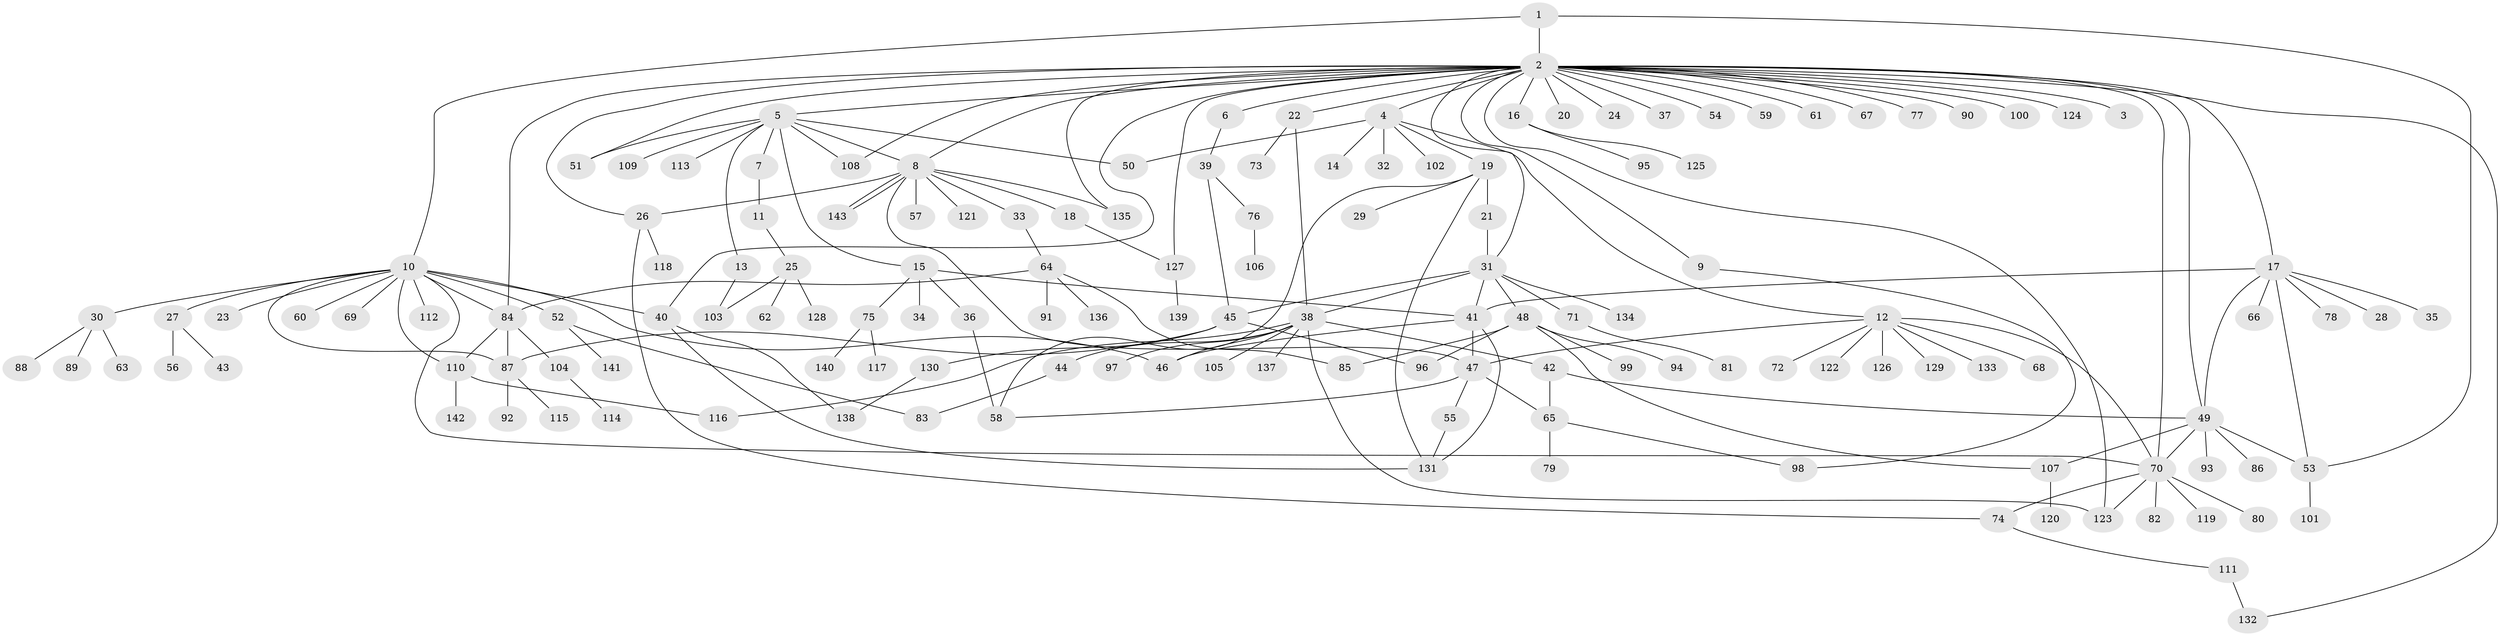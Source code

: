 // Generated by graph-tools (version 1.1) at 2025/11/02/27/25 16:11:15]
// undirected, 143 vertices, 190 edges
graph export_dot {
graph [start="1"]
  node [color=gray90,style=filled];
  1;
  2;
  3;
  4;
  5;
  6;
  7;
  8;
  9;
  10;
  11;
  12;
  13;
  14;
  15;
  16;
  17;
  18;
  19;
  20;
  21;
  22;
  23;
  24;
  25;
  26;
  27;
  28;
  29;
  30;
  31;
  32;
  33;
  34;
  35;
  36;
  37;
  38;
  39;
  40;
  41;
  42;
  43;
  44;
  45;
  46;
  47;
  48;
  49;
  50;
  51;
  52;
  53;
  54;
  55;
  56;
  57;
  58;
  59;
  60;
  61;
  62;
  63;
  64;
  65;
  66;
  67;
  68;
  69;
  70;
  71;
  72;
  73;
  74;
  75;
  76;
  77;
  78;
  79;
  80;
  81;
  82;
  83;
  84;
  85;
  86;
  87;
  88;
  89;
  90;
  91;
  92;
  93;
  94;
  95;
  96;
  97;
  98;
  99;
  100;
  101;
  102;
  103;
  104;
  105;
  106;
  107;
  108;
  109;
  110;
  111;
  112;
  113;
  114;
  115;
  116;
  117;
  118;
  119;
  120;
  121;
  122;
  123;
  124;
  125;
  126;
  127;
  128;
  129;
  130;
  131;
  132;
  133;
  134;
  135;
  136;
  137;
  138;
  139;
  140;
  141;
  142;
  143;
  1 -- 2;
  1 -- 10;
  1 -- 53;
  2 -- 3;
  2 -- 4;
  2 -- 5;
  2 -- 6;
  2 -- 8;
  2 -- 9;
  2 -- 16;
  2 -- 17;
  2 -- 20;
  2 -- 22;
  2 -- 24;
  2 -- 26;
  2 -- 31;
  2 -- 37;
  2 -- 40;
  2 -- 49;
  2 -- 51;
  2 -- 54;
  2 -- 59;
  2 -- 61;
  2 -- 67;
  2 -- 70;
  2 -- 77;
  2 -- 84;
  2 -- 90;
  2 -- 100;
  2 -- 108;
  2 -- 123;
  2 -- 124;
  2 -- 127;
  2 -- 132;
  2 -- 135;
  4 -- 12;
  4 -- 14;
  4 -- 19;
  4 -- 32;
  4 -- 50;
  4 -- 102;
  5 -- 7;
  5 -- 8;
  5 -- 13;
  5 -- 15;
  5 -- 50;
  5 -- 51;
  5 -- 108;
  5 -- 109;
  5 -- 113;
  6 -- 39;
  7 -- 11;
  8 -- 18;
  8 -- 26;
  8 -- 33;
  8 -- 47;
  8 -- 57;
  8 -- 121;
  8 -- 135;
  8 -- 143;
  8 -- 143;
  9 -- 98;
  10 -- 23;
  10 -- 27;
  10 -- 30;
  10 -- 40;
  10 -- 46;
  10 -- 52;
  10 -- 60;
  10 -- 69;
  10 -- 70;
  10 -- 84;
  10 -- 87;
  10 -- 110;
  10 -- 112;
  11 -- 25;
  12 -- 47;
  12 -- 68;
  12 -- 70;
  12 -- 72;
  12 -- 122;
  12 -- 126;
  12 -- 129;
  12 -- 133;
  13 -- 103;
  15 -- 34;
  15 -- 36;
  15 -- 41;
  15 -- 75;
  16 -- 95;
  16 -- 125;
  17 -- 28;
  17 -- 35;
  17 -- 41;
  17 -- 49;
  17 -- 53;
  17 -- 66;
  17 -- 78;
  18 -- 127;
  19 -- 21;
  19 -- 29;
  19 -- 58;
  19 -- 131;
  21 -- 31;
  22 -- 38;
  22 -- 73;
  25 -- 62;
  25 -- 103;
  25 -- 128;
  26 -- 74;
  26 -- 118;
  27 -- 43;
  27 -- 56;
  30 -- 63;
  30 -- 88;
  30 -- 89;
  31 -- 38;
  31 -- 41;
  31 -- 45;
  31 -- 48;
  31 -- 71;
  31 -- 134;
  33 -- 64;
  36 -- 58;
  38 -- 42;
  38 -- 44;
  38 -- 46;
  38 -- 97;
  38 -- 105;
  38 -- 116;
  38 -- 123;
  38 -- 137;
  39 -- 45;
  39 -- 76;
  40 -- 131;
  40 -- 138;
  41 -- 46;
  41 -- 47;
  41 -- 131;
  42 -- 49;
  42 -- 65;
  44 -- 83;
  45 -- 87;
  45 -- 96;
  45 -- 130;
  47 -- 55;
  47 -- 58;
  47 -- 65;
  48 -- 85;
  48 -- 94;
  48 -- 96;
  48 -- 99;
  48 -- 107;
  49 -- 53;
  49 -- 70;
  49 -- 86;
  49 -- 93;
  49 -- 107;
  52 -- 83;
  52 -- 141;
  53 -- 101;
  55 -- 131;
  64 -- 84;
  64 -- 85;
  64 -- 91;
  64 -- 136;
  65 -- 79;
  65 -- 98;
  70 -- 74;
  70 -- 80;
  70 -- 82;
  70 -- 119;
  70 -- 123;
  71 -- 81;
  74 -- 111;
  75 -- 117;
  75 -- 140;
  76 -- 106;
  84 -- 87;
  84 -- 104;
  84 -- 110;
  87 -- 92;
  87 -- 115;
  104 -- 114;
  107 -- 120;
  110 -- 116;
  110 -- 142;
  111 -- 132;
  127 -- 139;
  130 -- 138;
}
